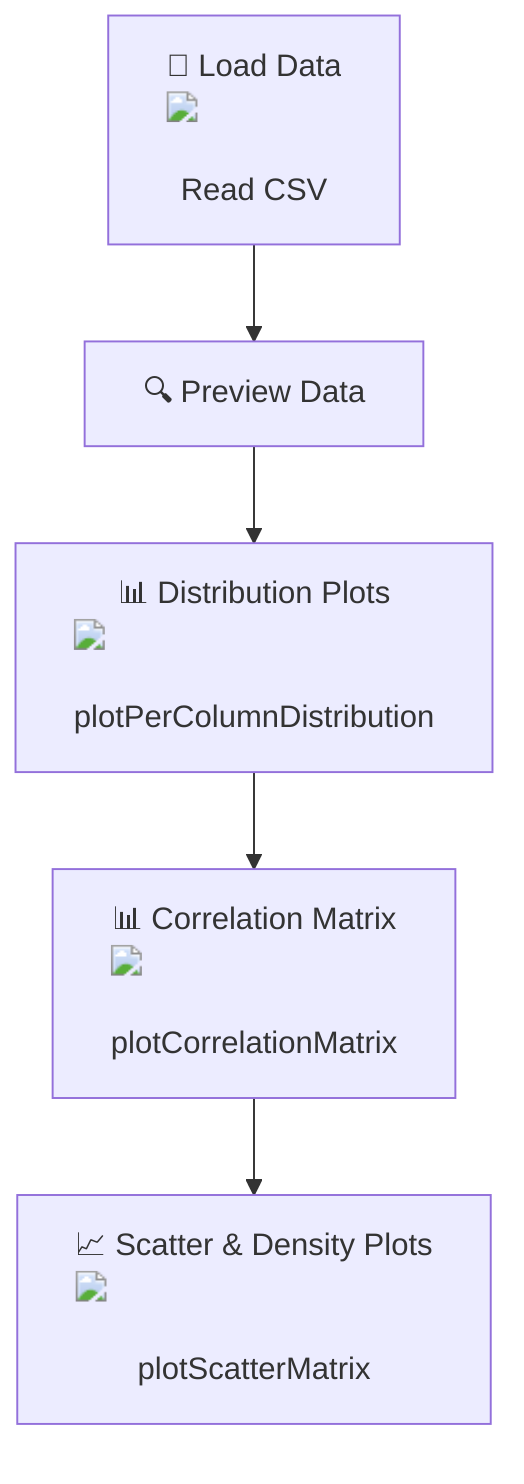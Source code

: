 flowchart TD
    A["📂 Load Data <img src='file.svg' /> <br/> Read CSV"] --> B["🔍 Preview Data"]
    B --> C["📊 Distribution Plots <img src='dummy_plots/hist_template.svg' /> <br/> plotPerColumnDistribution"]
    C --> D["📊 Correlation Matrix <img src='dummy_plots/corr_template.svg' /> <br/> plotCorrelationMatrix"]
    D --> E["📈 Scatter & Density Plots <img src='dummy_plots/scatter_plot_template.svg' /> <br/> plotScatterMatrix"]